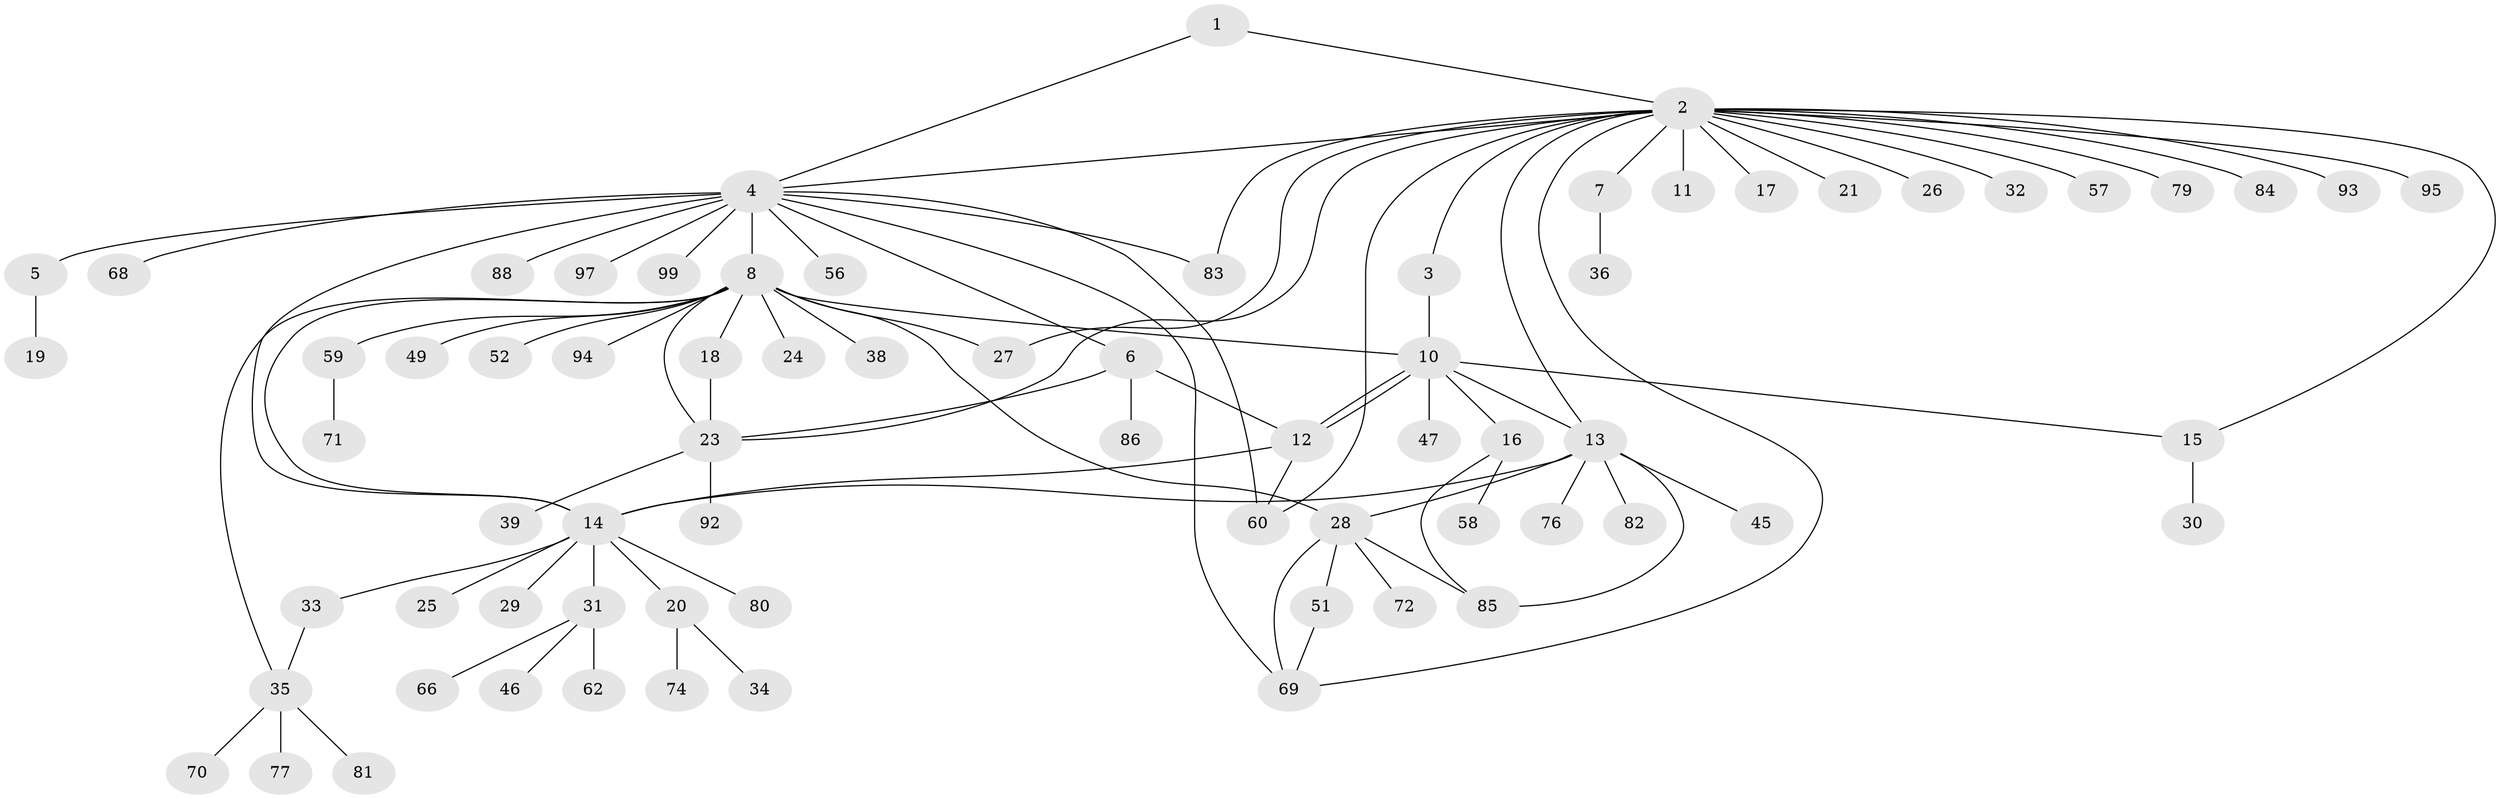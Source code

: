 // original degree distribution, {2: 0.19, 16: 0.01, 13: 0.02, 3: 0.08, 5: 0.05, 7: 0.02, 10: 0.01, 11: 0.01, 4: 0.06, 1: 0.54, 8: 0.01}
// Generated by graph-tools (version 1.1) at 2025/38/02/21/25 10:38:54]
// undirected, 72 vertices, 94 edges
graph export_dot {
graph [start="1"]
  node [color=gray90,style=filled];
  1;
  2 [super="+9"];
  3;
  4 [super="+67"];
  5 [super="+55"];
  6 [super="+43"];
  7 [super="+42"];
  8 [super="+22"];
  10 [super="+54"];
  11 [super="+75"];
  12;
  13 [super="+37"];
  14 [super="+91"];
  15 [super="+64"];
  16 [super="+89"];
  17 [super="+53"];
  18 [super="+44"];
  19;
  20 [super="+40"];
  21;
  23 [super="+41"];
  24 [super="+63"];
  25;
  26 [super="+78"];
  27;
  28 [super="+48"];
  29;
  30;
  31 [super="+90"];
  32;
  33;
  34;
  35 [super="+61"];
  36;
  38;
  39;
  45;
  46 [super="+50"];
  47 [super="+73"];
  49;
  51;
  52;
  56;
  57;
  58 [super="+87"];
  59 [super="+65"];
  60 [super="+98"];
  62;
  66;
  68;
  69 [super="+96"];
  70;
  71;
  72;
  74;
  76;
  77;
  79;
  80;
  81;
  82;
  83;
  84;
  85;
  86;
  88;
  92;
  93;
  94;
  95;
  97 [super="+100"];
  99;
  1 -- 2;
  1 -- 4;
  2 -- 3;
  2 -- 4;
  2 -- 7;
  2 -- 15;
  2 -- 17;
  2 -- 21;
  2 -- 32;
  2 -- 57;
  2 -- 60;
  2 -- 69;
  2 -- 83;
  2 -- 84;
  2 -- 93;
  2 -- 95;
  2 -- 27;
  2 -- 26;
  2 -- 11;
  2 -- 13;
  2 -- 79;
  2 -- 23;
  3 -- 10;
  4 -- 5;
  4 -- 6;
  4 -- 8 [weight=2];
  4 -- 56;
  4 -- 60;
  4 -- 69;
  4 -- 83;
  4 -- 88;
  4 -- 97;
  4 -- 99;
  4 -- 14;
  4 -- 68;
  5 -- 19;
  6 -- 12;
  6 -- 23;
  6 -- 86;
  7 -- 36;
  8 -- 10;
  8 -- 18;
  8 -- 24;
  8 -- 27;
  8 -- 28;
  8 -- 38;
  8 -- 49;
  8 -- 52;
  8 -- 59;
  8 -- 35;
  8 -- 23;
  8 -- 94;
  8 -- 14;
  10 -- 12;
  10 -- 12;
  10 -- 15;
  10 -- 16;
  10 -- 47;
  10 -- 13;
  12 -- 14;
  12 -- 60;
  13 -- 85;
  13 -- 82;
  13 -- 45;
  13 -- 28;
  13 -- 14;
  13 -- 76;
  14 -- 20;
  14 -- 25;
  14 -- 29;
  14 -- 31;
  14 -- 33;
  14 -- 80;
  15 -- 30;
  16 -- 58 [weight=2];
  16 -- 85;
  18 -- 23;
  20 -- 34;
  20 -- 74;
  23 -- 39;
  23 -- 92;
  28 -- 51;
  28 -- 72;
  28 -- 85;
  28 -- 69;
  31 -- 46;
  31 -- 62;
  31 -- 66;
  33 -- 35;
  35 -- 81;
  35 -- 70;
  35 -- 77;
  51 -- 69;
  59 -- 71;
}
